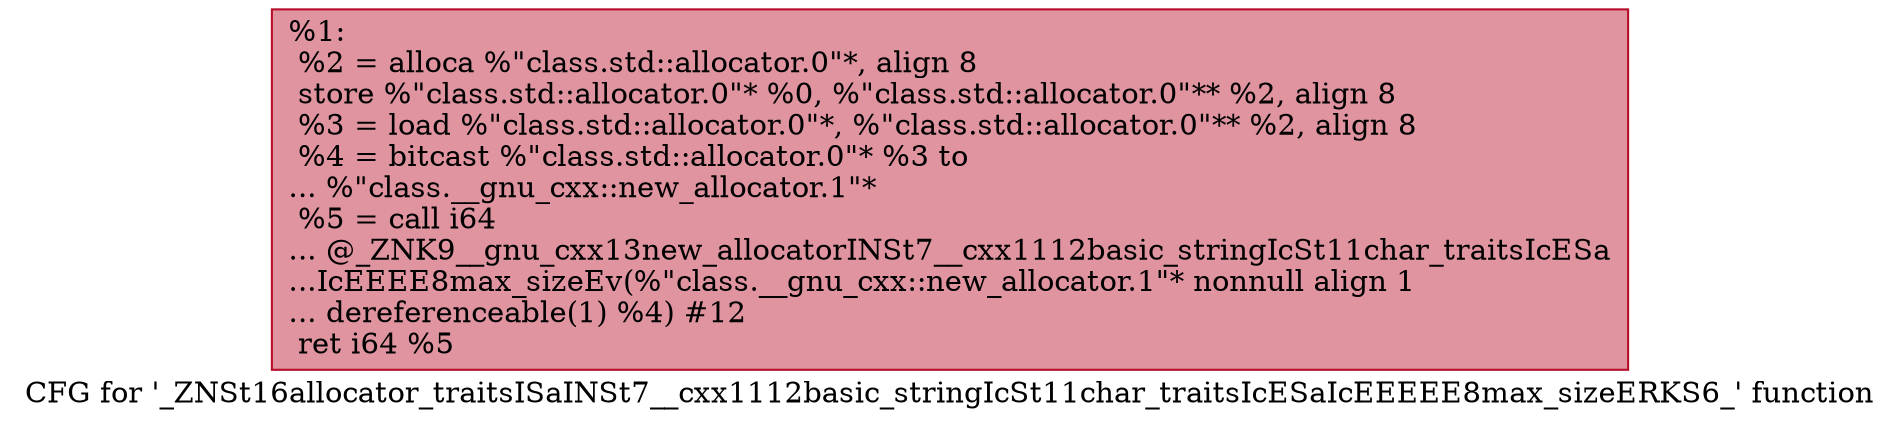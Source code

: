 digraph "CFG for '_ZNSt16allocator_traitsISaINSt7__cxx1112basic_stringIcSt11char_traitsIcESaIcEEEEE8max_sizeERKS6_' function" {
	label="CFG for '_ZNSt16allocator_traitsISaINSt7__cxx1112basic_stringIcSt11char_traitsIcESaIcEEEEE8max_sizeERKS6_' function";

	Node0x5604d288f920 [shape=record,color="#b70d28ff", style=filled, fillcolor="#b70d2870",label="{%1:\l  %2 = alloca %\"class.std::allocator.0\"*, align 8\l  store %\"class.std::allocator.0\"* %0, %\"class.std::allocator.0\"** %2, align 8\l  %3 = load %\"class.std::allocator.0\"*, %\"class.std::allocator.0\"** %2, align 8\l  %4 = bitcast %\"class.std::allocator.0\"* %3 to\l... %\"class.__gnu_cxx::new_allocator.1\"*\l  %5 = call i64\l... @_ZNK9__gnu_cxx13new_allocatorINSt7__cxx1112basic_stringIcSt11char_traitsIcESa\l...IcEEEE8max_sizeEv(%\"class.__gnu_cxx::new_allocator.1\"* nonnull align 1\l... dereferenceable(1) %4) #12\l  ret i64 %5\l}"];
}
